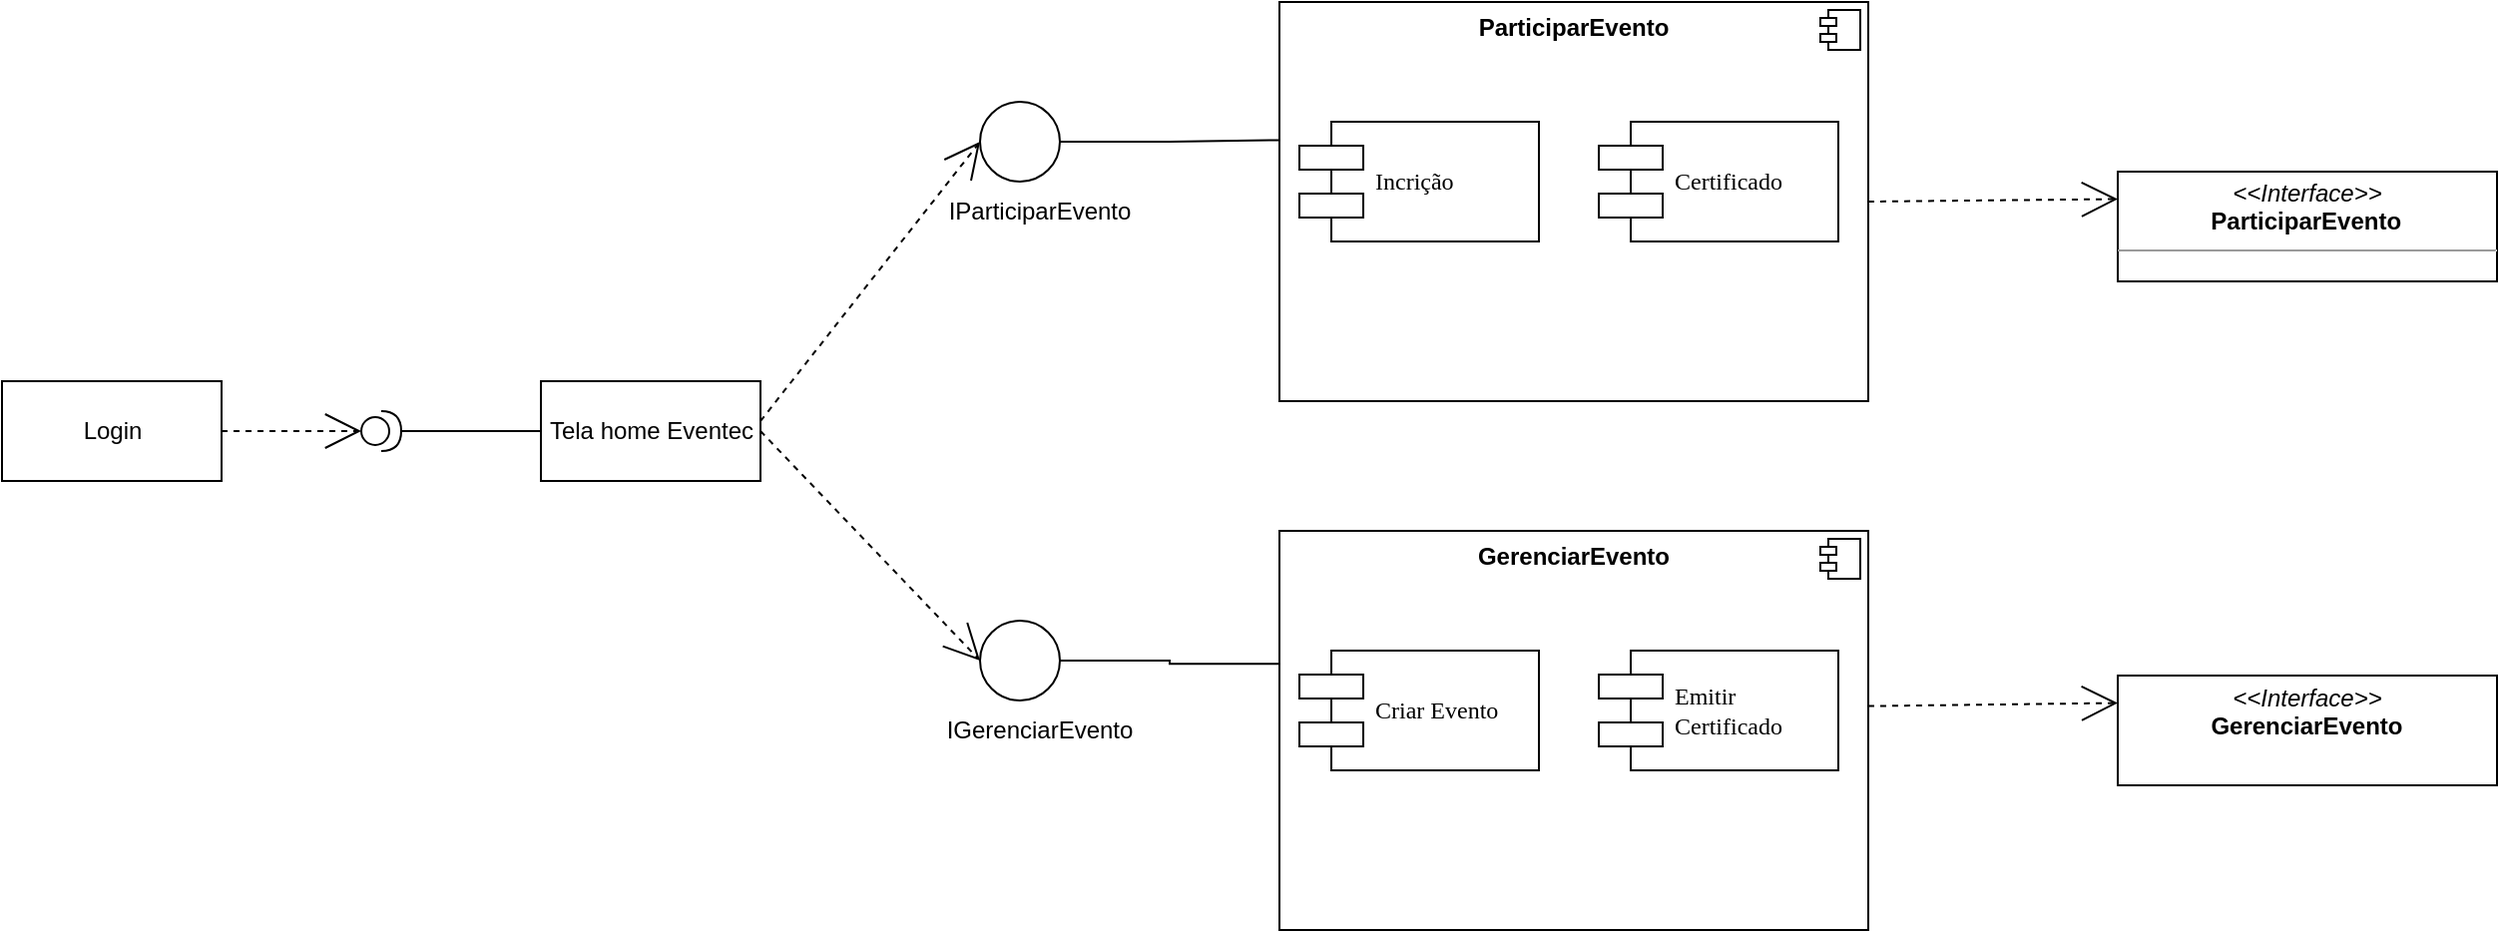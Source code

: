 <mxfile version="20.5.3" type="device" pages="2"><diagram name="componetes" id="5f0bae14-7c28-e335-631c-24af17079c00"><mxGraphModel dx="3693" dy="1500" grid="1" gridSize="10" guides="1" tooltips="1" connect="1" arrows="1" fold="1" page="1" pageScale="1" pageWidth="1100" pageHeight="850" background="none" math="0" shadow="0"><root><mxCell id="0"/><mxCell id="1" parent="0"/><mxCell id="RCcLTqyl2kv_4u7sCJY9-27" value="Login" style="html=1;" vertex="1" parent="1"><mxGeometry x="30" y="770" width="110" height="50" as="geometry"/></mxCell><mxCell id="RCcLTqyl2kv_4u7sCJY9-28" style="edgeStyle=orthogonalEdgeStyle;rounded=0;orthogonalLoop=1;jettySize=auto;html=1;exitX=1;exitY=0.5;exitDx=0;exitDy=0;exitPerimeter=0;entryX=0;entryY=0.5;entryDx=0;entryDy=0;endArrow=none;endFill=0;" edge="1" parent="1" source="RCcLTqyl2kv_4u7sCJY9-29" target="RCcLTqyl2kv_4u7sCJY9-30"><mxGeometry relative="1" as="geometry"/></mxCell><mxCell id="RCcLTqyl2kv_4u7sCJY9-29" value="" style="shape=providedRequiredInterface;html=1;verticalLabelPosition=bottom;sketch=0;" vertex="1" parent="1"><mxGeometry x="210" y="785" width="20" height="20" as="geometry"/></mxCell><mxCell id="RCcLTqyl2kv_4u7sCJY9-30" value="Tela home Eventec" style="html=1;" vertex="1" parent="1"><mxGeometry x="300" y="770" width="110" height="50" as="geometry"/></mxCell><mxCell id="RCcLTqyl2kv_4u7sCJY9-31" style="edgeStyle=orthogonalEdgeStyle;rounded=0;orthogonalLoop=1;jettySize=auto;html=1;exitX=1;exitY=0.5;exitDx=0;exitDy=0;endArrow=none;endFill=0;entryX=-0.001;entryY=0.346;entryDx=0;entryDy=0;entryPerimeter=0;" edge="1" parent="1" source="RCcLTqyl2kv_4u7sCJY9-32" target="RCcLTqyl2kv_4u7sCJY9-37"><mxGeometry relative="1" as="geometry"/></mxCell><mxCell id="RCcLTqyl2kv_4u7sCJY9-32" value="" style="ellipse;whiteSpace=wrap;html=1;aspect=fixed;" vertex="1" parent="1"><mxGeometry x="520" y="630" width="40" height="40" as="geometry"/></mxCell><mxCell id="RCcLTqyl2kv_4u7sCJY9-33" style="edgeStyle=orthogonalEdgeStyle;rounded=0;orthogonalLoop=1;jettySize=auto;html=1;endArrow=none;endFill=0;entryX=0.003;entryY=0.333;entryDx=0;entryDy=0;entryPerimeter=0;" edge="1" parent="1" source="RCcLTqyl2kv_4u7sCJY9-34" target="RCcLTqyl2kv_4u7sCJY9-41"><mxGeometry relative="1" as="geometry"/></mxCell><mxCell id="RCcLTqyl2kv_4u7sCJY9-34" value="" style="ellipse;whiteSpace=wrap;html=1;aspect=fixed;" vertex="1" parent="1"><mxGeometry x="520" y="890" width="40" height="40" as="geometry"/></mxCell><mxCell id="RCcLTqyl2kv_4u7sCJY9-35" value="IParticiparEvento" style="text;html=1;strokeColor=none;fillColor=none;align=center;verticalAlign=middle;whiteSpace=wrap;rounded=0;" vertex="1" parent="1"><mxGeometry x="520" y="670" width="60" height="30" as="geometry"/></mxCell><mxCell id="RCcLTqyl2kv_4u7sCJY9-36" value="IGerenciarEvento" style="text;html=1;strokeColor=none;fillColor=none;align=center;verticalAlign=middle;whiteSpace=wrap;rounded=0;" vertex="1" parent="1"><mxGeometry x="520" y="930" width="60" height="30" as="geometry"/></mxCell><mxCell id="RCcLTqyl2kv_4u7sCJY9-37" value="&lt;p style=&quot;margin:0px;margin-top:6px;text-align:center;&quot;&gt;&lt;b&gt;ParticiparEvento&lt;/b&gt;&lt;/p&gt;" style="align=left;overflow=fill;html=1;dropTarget=0;" vertex="1" parent="1"><mxGeometry x="670" y="580" width="295" height="200" as="geometry"/></mxCell><mxCell id="RCcLTqyl2kv_4u7sCJY9-38" value="" style="shape=component;jettyWidth=8;jettyHeight=4;" vertex="1" parent="RCcLTqyl2kv_4u7sCJY9-37"><mxGeometry x="1" width="20" height="20" relative="1" as="geometry"><mxPoint x="-24" y="4" as="offset"/></mxGeometry></mxCell><mxCell id="RCcLTqyl2kv_4u7sCJY9-39" value="Incrição" style="shape=component;align=left;spacingLeft=36;rounded=0;shadow=0;comic=0;labelBackgroundColor=none;strokeWidth=1;fontFamily=Verdana;fontSize=12;html=1;" vertex="1" parent="1"><mxGeometry x="680" y="640" width="120" height="60" as="geometry"/></mxCell><mxCell id="RCcLTqyl2kv_4u7sCJY9-40" value="Certificado" style="shape=component;align=left;spacingLeft=36;rounded=0;shadow=0;comic=0;labelBackgroundColor=none;strokeWidth=1;fontFamily=Verdana;fontSize=12;html=1;" vertex="1" parent="1"><mxGeometry x="830" y="640" width="120" height="60" as="geometry"/></mxCell><mxCell id="RCcLTqyl2kv_4u7sCJY9-41" value="&lt;p style=&quot;margin:0px;margin-top:6px;text-align:center;&quot;&gt;&lt;b&gt;GerenciarEvento&lt;/b&gt;&lt;/p&gt;" style="align=left;overflow=fill;html=1;dropTarget=0;" vertex="1" parent="1"><mxGeometry x="670" y="845" width="295" height="200" as="geometry"/></mxCell><mxCell id="RCcLTqyl2kv_4u7sCJY9-42" value="" style="shape=component;jettyWidth=8;jettyHeight=4;" vertex="1" parent="RCcLTqyl2kv_4u7sCJY9-41"><mxGeometry x="1" width="20" height="20" relative="1" as="geometry"><mxPoint x="-24" y="4" as="offset"/></mxGeometry></mxCell><mxCell id="RCcLTqyl2kv_4u7sCJY9-43" value="Criar Evento" style="shape=component;align=left;spacingLeft=36;rounded=0;shadow=0;comic=0;labelBackgroundColor=none;strokeWidth=1;fontFamily=Verdana;fontSize=12;html=1;" vertex="1" parent="1"><mxGeometry x="680" y="905" width="120" height="60" as="geometry"/></mxCell><mxCell id="RCcLTqyl2kv_4u7sCJY9-44" value="Emitir &lt;br&gt;Certificado" style="shape=component;align=left;spacingLeft=36;rounded=0;shadow=0;comic=0;labelBackgroundColor=none;strokeWidth=1;fontFamily=Verdana;fontSize=12;html=1;" vertex="1" parent="1"><mxGeometry x="830" y="905" width="120" height="60" as="geometry"/></mxCell><mxCell id="RCcLTqyl2kv_4u7sCJY9-45" value="&lt;p style=&quot;margin:0px;margin-top:4px;text-align:center;&quot;&gt;&lt;i&gt;&amp;lt;&amp;lt;Interface&amp;gt;&amp;gt;&lt;/i&gt;&lt;br&gt;&lt;/p&gt;&lt;b style=&quot;text-align: center;&quot;&gt;&amp;nbsp; &amp;nbsp; &amp;nbsp; &amp;nbsp; &amp;nbsp; &amp;nbsp; &amp;nbsp; ParticiparEvento&lt;/b&gt;&lt;hr size=&quot;1&quot;&gt;&lt;p style=&quot;margin:0px;margin-left:4px;&quot;&gt;&lt;br&gt;&lt;/p&gt;" style="verticalAlign=top;align=left;overflow=fill;fontSize=12;fontFamily=Helvetica;html=1;" vertex="1" parent="1"><mxGeometry x="1090" y="665" width="190" height="55" as="geometry"/></mxCell><mxCell id="RCcLTqyl2kv_4u7sCJY9-46" value="&lt;p style=&quot;margin:0px;margin-top:4px;text-align:center;&quot;&gt;&lt;i&gt;&amp;lt;&amp;lt;Interface&amp;gt;&amp;gt;&lt;/i&gt;&lt;br&gt;&lt;/p&gt;&lt;b style=&quot;text-align: center;&quot;&gt;&amp;nbsp; &amp;nbsp; &amp;nbsp; &amp;nbsp; &amp;nbsp; &amp;nbsp; &amp;nbsp;&amp;nbsp;&lt;/b&gt;&lt;b style=&quot;text-align: center;&quot;&gt;GerenciarEvento&lt;/b&gt;&lt;p style=&quot;margin:0px;margin-left:4px;&quot;&gt;&lt;br&gt;&lt;/p&gt;" style="verticalAlign=top;align=left;overflow=fill;fontSize=12;fontFamily=Helvetica;html=1;" vertex="1" parent="1"><mxGeometry x="1090" y="917.5" width="190" height="55" as="geometry"/></mxCell><mxCell id="RCcLTqyl2kv_4u7sCJY9-47" style="edgeStyle=none;rounded=0;html=1;dashed=1;labelBackgroundColor=none;startArrow=none;startFill=0;startSize=8;endArrow=open;endFill=0;endSize=16;fontFamily=Verdana;fontSize=12;exitX=1;exitY=0.5;exitDx=0;exitDy=0;entryX=0;entryY=0.5;entryDx=0;entryDy=0;entryPerimeter=0;" edge="1" parent="1" source="RCcLTqyl2kv_4u7sCJY9-27" target="RCcLTqyl2kv_4u7sCJY9-29"><mxGeometry relative="1" as="geometry"><mxPoint x="160" y="710" as="sourcePoint"/><mxPoint x="210" y="740" as="targetPoint"/></mxGeometry></mxCell><mxCell id="RCcLTqyl2kv_4u7sCJY9-48" style="edgeStyle=none;rounded=0;html=1;dashed=1;labelBackgroundColor=none;startArrow=none;startFill=0;startSize=8;endArrow=open;endFill=0;endSize=16;fontFamily=Verdana;fontSize=12;entryX=0;entryY=0.5;entryDx=0;entryDy=0;" edge="1" parent="1" target="RCcLTqyl2kv_4u7sCJY9-32"><mxGeometry relative="1" as="geometry"><mxPoint x="410" y="790" as="sourcePoint"/><mxPoint x="220" y="805.0" as="targetPoint"/></mxGeometry></mxCell><mxCell id="RCcLTqyl2kv_4u7sCJY9-49" style="edgeStyle=none;rounded=0;html=1;dashed=1;labelBackgroundColor=none;startArrow=none;startFill=0;startSize=8;endArrow=open;endFill=0;endSize=16;fontFamily=Verdana;fontSize=12;exitX=1;exitY=0.5;exitDx=0;exitDy=0;entryX=0;entryY=0.5;entryDx=0;entryDy=0;" edge="1" parent="1" source="RCcLTqyl2kv_4u7sCJY9-30" target="RCcLTqyl2kv_4u7sCJY9-34"><mxGeometry relative="1" as="geometry"><mxPoint x="420" y="792.5" as="sourcePoint"/><mxPoint x="530" y="660" as="targetPoint"/></mxGeometry></mxCell><mxCell id="RCcLTqyl2kv_4u7sCJY9-50" style="edgeStyle=none;rounded=0;html=1;dashed=1;labelBackgroundColor=none;startArrow=none;startFill=0;startSize=8;endArrow=open;endFill=0;endSize=16;fontFamily=Verdana;fontSize=12;entryX=0;entryY=0.25;entryDx=0;entryDy=0;exitX=1;exitY=0.5;exitDx=0;exitDy=0;" edge="1" parent="1" source="RCcLTqyl2kv_4u7sCJY9-37" target="RCcLTqyl2kv_4u7sCJY9-45"><mxGeometry relative="1" as="geometry"><mxPoint x="420" y="800.0" as="sourcePoint"/><mxPoint x="530" y="660" as="targetPoint"/></mxGeometry></mxCell><mxCell id="RCcLTqyl2kv_4u7sCJY9-51" style="edgeStyle=none;rounded=0;html=1;dashed=1;labelBackgroundColor=none;startArrow=none;startFill=0;startSize=8;endArrow=open;endFill=0;endSize=16;fontFamily=Verdana;fontSize=12;entryX=0;entryY=0.25;entryDx=0;entryDy=0;exitX=1;exitY=0.439;exitDx=0;exitDy=0;exitPerimeter=0;" edge="1" parent="1" source="RCcLTqyl2kv_4u7sCJY9-41" target="RCcLTqyl2kv_4u7sCJY9-46"><mxGeometry relative="1" as="geometry"><mxPoint x="975" y="690" as="sourcePoint"/><mxPoint x="1100" y="688.75" as="targetPoint"/></mxGeometry></mxCell></root></mxGraphModel></diagram><diagram id="xAfc01N2HPxwK_DONcnj" name="pacote"><mxGraphModel dx="1108" dy="450" grid="1" gridSize="10" guides="1" tooltips="1" connect="1" arrows="1" fold="1" page="1" pageScale="1" pageWidth="827" pageHeight="1169" math="0" shadow="0"><root><mxCell id="0"/><mxCell id="1" parent="0"/><mxCell id="yYMlp5O8MA9zVMVY3nQ1-1" value="Database" style="endArrow=open;html=1;rounded=0;align=center;verticalAlign=bottom;dashed=1;endFill=0;labelBackgroundColor=none;exitX=0.285;exitY=1.005;exitDx=0;exitDy=0;exitPerimeter=0;entryX=0.295;entryY=0.093;entryDx=0;entryDy=0;entryPerimeter=0;" parent="1" source="yYMlp5O8MA9zVMVY3nQ1-14" target="yYMlp5O8MA9zVMVY3nQ1-15" edge="1"><mxGeometry relative="1" as="geometry"><mxPoint x="881.2" y="499.72" as="sourcePoint"/><mxPoint x="833.98" y="710.96" as="targetPoint"/></mxGeometry></mxCell><mxCell id="yYMlp5O8MA9zVMVY3nQ1-2" value="Request" style="resizable=0;html=1;align=center;verticalAlign=top;labelBackgroundColor=none;" parent="yYMlp5O8MA9zVMVY3nQ1-1" connectable="0" vertex="1"><mxGeometry relative="1" as="geometry"/></mxCell><mxCell id="yYMlp5O8MA9zVMVY3nQ1-3" value="Raw Data" style="endArrow=open;html=1;rounded=0;align=center;verticalAlign=bottom;dashed=1;endFill=0;labelBackgroundColor=none;exitX=0.705;exitY=0.06;exitDx=0;exitDy=0;exitPerimeter=0;entryX=0.598;entryY=1.01;entryDx=0;entryDy=0;entryPerimeter=0;" parent="1" source="yYMlp5O8MA9zVMVY3nQ1-15" target="yYMlp5O8MA9zVMVY3nQ1-14" edge="1"><mxGeometry relative="1" as="geometry"><mxPoint x="943.5" y="499.72" as="sourcePoint"/><mxPoint x="912.74" y="708.56" as="targetPoint"/></mxGeometry></mxCell><mxCell id="yYMlp5O8MA9zVMVY3nQ1-4" value="Response" style="resizable=0;html=1;align=center;verticalAlign=top;labelBackgroundColor=none;" parent="yYMlp5O8MA9zVMVY3nQ1-3" connectable="0" vertex="1"><mxGeometry relative="1" as="geometry"/></mxCell><mxCell id="yYMlp5O8MA9zVMVY3nQ1-5" value="Data objects" style="endArrow=open;html=1;rounded=0;align=center;verticalAlign=bottom;dashed=1;endFill=0;labelBackgroundColor=none;entryX=0.002;entryY=0.395;entryDx=0;entryDy=0;entryPerimeter=0;" parent="1" target="yYMlp5O8MA9zVMVY3nQ1-14" edge="1"><mxGeometry relative="1" as="geometry"><mxPoint x="340" y="349" as="sourcePoint"/><mxPoint x="560" y="360" as="targetPoint"/></mxGeometry></mxCell><mxCell id="yYMlp5O8MA9zVMVY3nQ1-6" value="Request" style="resizable=0;html=1;align=center;verticalAlign=top;labelBackgroundColor=none;" parent="yYMlp5O8MA9zVMVY3nQ1-5" connectable="0" vertex="1"><mxGeometry relative="1" as="geometry"/></mxCell><mxCell id="yYMlp5O8MA9zVMVY3nQ1-7" value="Data objects" style="endArrow=open;html=1;rounded=0;align=center;verticalAlign=bottom;dashed=1;endFill=0;labelBackgroundColor=none;exitX=0;exitY=0;exitDx=0;exitDy=153.5;exitPerimeter=0;entryX=0;entryY=0;entryDx=275;entryDy=153.5;entryPerimeter=0;" parent="1" source="yYMlp5O8MA9zVMVY3nQ1-14" target="yYMlp5O8MA9zVMVY3nQ1-13" edge="1"><mxGeometry relative="1" as="geometry"><mxPoint x="658.95" y="424.68" as="sourcePoint"/><mxPoint x="500.42" y="426.02" as="targetPoint"/></mxGeometry></mxCell><mxCell id="yYMlp5O8MA9zVMVY3nQ1-8" value="Response" style="resizable=0;html=1;align=center;verticalAlign=top;labelBackgroundColor=none;" parent="yYMlp5O8MA9zVMVY3nQ1-7" connectable="0" vertex="1"><mxGeometry relative="1" as="geometry"/></mxCell><mxCell id="yYMlp5O8MA9zVMVY3nQ1-9" value="Render" style="endArrow=open;html=1;rounded=0;align=center;verticalAlign=bottom;dashed=1;endFill=0;labelBackgroundColor=none;exitX=0.409;exitY=1.02;exitDx=0;exitDy=0;exitPerimeter=0;entryX=0.409;entryY=0.065;entryDx=0;entryDy=0;entryPerimeter=0;" parent="1" source="yYMlp5O8MA9zVMVY3nQ1-13" target="yYMlp5O8MA9zVMVY3nQ1-16" edge="1"><mxGeometry relative="1" as="geometry"><mxPoint x="116.54" y="513.4" as="sourcePoint"/><mxPoint x="104.7" y="604.9" as="targetPoint"/></mxGeometry></mxCell><mxCell id="yYMlp5O8MA9zVMVY3nQ1-10" value="data" style="resizable=0;html=1;align=center;verticalAlign=top;labelBackgroundColor=none;" parent="yYMlp5O8MA9zVMVY3nQ1-9" connectable="0" vertex="1"><mxGeometry relative="1" as="geometry"/></mxCell><mxCell id="yYMlp5O8MA9zVMVY3nQ1-11" value="Events" style="endArrow=open;html=1;rounded=0;align=center;verticalAlign=bottom;dashed=1;endFill=0;labelBackgroundColor=none;entryX=0.75;entryY=1;entryDx=0;entryDy=0;entryPerimeter=0;exitX=0.74;exitY=0.065;exitDx=0;exitDy=0;exitPerimeter=0;" parent="1" source="yYMlp5O8MA9zVMVY3nQ1-16" target="yYMlp5O8MA9zVMVY3nQ1-13" edge="1"><mxGeometry relative="1" as="geometry"><mxPoint x="204.32" y="513.06" as="sourcePoint"/><mxPoint x="200" y="610" as="targetPoint"/></mxGeometry></mxCell><mxCell id="yYMlp5O8MA9zVMVY3nQ1-12" value="GET/POST" style="resizable=0;html=1;align=center;verticalAlign=top;labelBackgroundColor=none;" parent="yYMlp5O8MA9zVMVY3nQ1-11" connectable="0" vertex="1"><mxGeometry relative="1" as="geometry"/></mxCell><mxCell id="yYMlp5O8MA9zVMVY3nQ1-13" value="Controller" style="shape=folder;fontStyle=1;spacingTop=10;tabWidth=40;tabHeight=14;tabPosition=left;html=1;" parent="1" vertex="1"><mxGeometry x="60" y="270" width="275" height="200" as="geometry"/></mxCell><mxCell id="yYMlp5O8MA9zVMVY3nQ1-14" value="Model" style="shape=folder;fontStyle=1;spacingTop=10;tabWidth=40;tabHeight=14;tabPosition=left;html=1;" parent="1" vertex="1"><mxGeometry x="590" y="270" width="275" height="200" as="geometry"/></mxCell><mxCell id="yYMlp5O8MA9zVMVY3nQ1-15" value="Banco de dados" style="shape=folder;fontStyle=1;spacingTop=10;tabWidth=40;tabHeight=14;tabPosition=left;html=1;" parent="1" vertex="1"><mxGeometry x="610" y="590" width="205" height="150" as="geometry"/></mxCell><mxCell id="yYMlp5O8MA9zVMVY3nQ1-16" value="View" style="shape=folder;fontStyle=1;spacingTop=10;tabWidth=40;tabHeight=14;tabPosition=left;html=1;" parent="1" vertex="1"><mxGeometry x="60" y="550" width="275" height="200" as="geometry"/></mxCell><mxCell id="yYMlp5O8MA9zVMVY3nQ1-17" value="Web Browser" style="rounded=1;whiteSpace=wrap;html=1;" parent="1" vertex="1"><mxGeometry x="120" y="130" width="120" height="60" as="geometry"/></mxCell><mxCell id="yYMlp5O8MA9zVMVY3nQ1-18" value="HTTP" style="endArrow=open;html=1;rounded=0;align=center;verticalAlign=bottom;dashed=1;endFill=0;labelBackgroundColor=none;exitX=0.545;exitY=0.05;exitDx=0;exitDy=0;exitPerimeter=0;entryX=0.75;entryY=1;entryDx=0;entryDy=0;" parent="1" source="yYMlp5O8MA9zVMVY3nQ1-13" target="yYMlp5O8MA9zVMVY3nQ1-17" edge="1"><mxGeometry relative="1" as="geometry"><mxPoint x="600" y="340.5" as="sourcePoint"/><mxPoint x="340.05" y="349.2" as="targetPoint"/></mxGeometry></mxCell><mxCell id="yYMlp5O8MA9zVMVY3nQ1-19" value="Response" style="resizable=0;html=1;align=center;verticalAlign=top;labelBackgroundColor=none;" parent="yYMlp5O8MA9zVMVY3nQ1-18" connectable="0" vertex="1"><mxGeometry relative="1" as="geometry"/></mxCell><mxCell id="yYMlp5O8MA9zVMVY3nQ1-20" value="HTTP" style="endArrow=open;html=1;rounded=0;align=center;verticalAlign=bottom;dashed=1;endFill=0;labelBackgroundColor=none;exitX=0.25;exitY=1;exitDx=0;exitDy=0;entryX=0.318;entryY=0.05;entryDx=0;entryDy=0;entryPerimeter=0;" parent="1" source="yYMlp5O8MA9zVMVY3nQ1-17" target="yYMlp5O8MA9zVMVY3nQ1-13" edge="1"><mxGeometry relative="1" as="geometry"><mxPoint x="241.6" y="289" as="sourcePoint"/><mxPoint x="220" y="170" as="targetPoint"/></mxGeometry></mxCell><mxCell id="yYMlp5O8MA9zVMVY3nQ1-21" value="Request" style="resizable=0;html=1;align=center;verticalAlign=top;labelBackgroundColor=none;" parent="yYMlp5O8MA9zVMVY3nQ1-20" connectable="0" vertex="1"><mxGeometry relative="1" as="geometry"/></mxCell></root></mxGraphModel></diagram></mxfile>